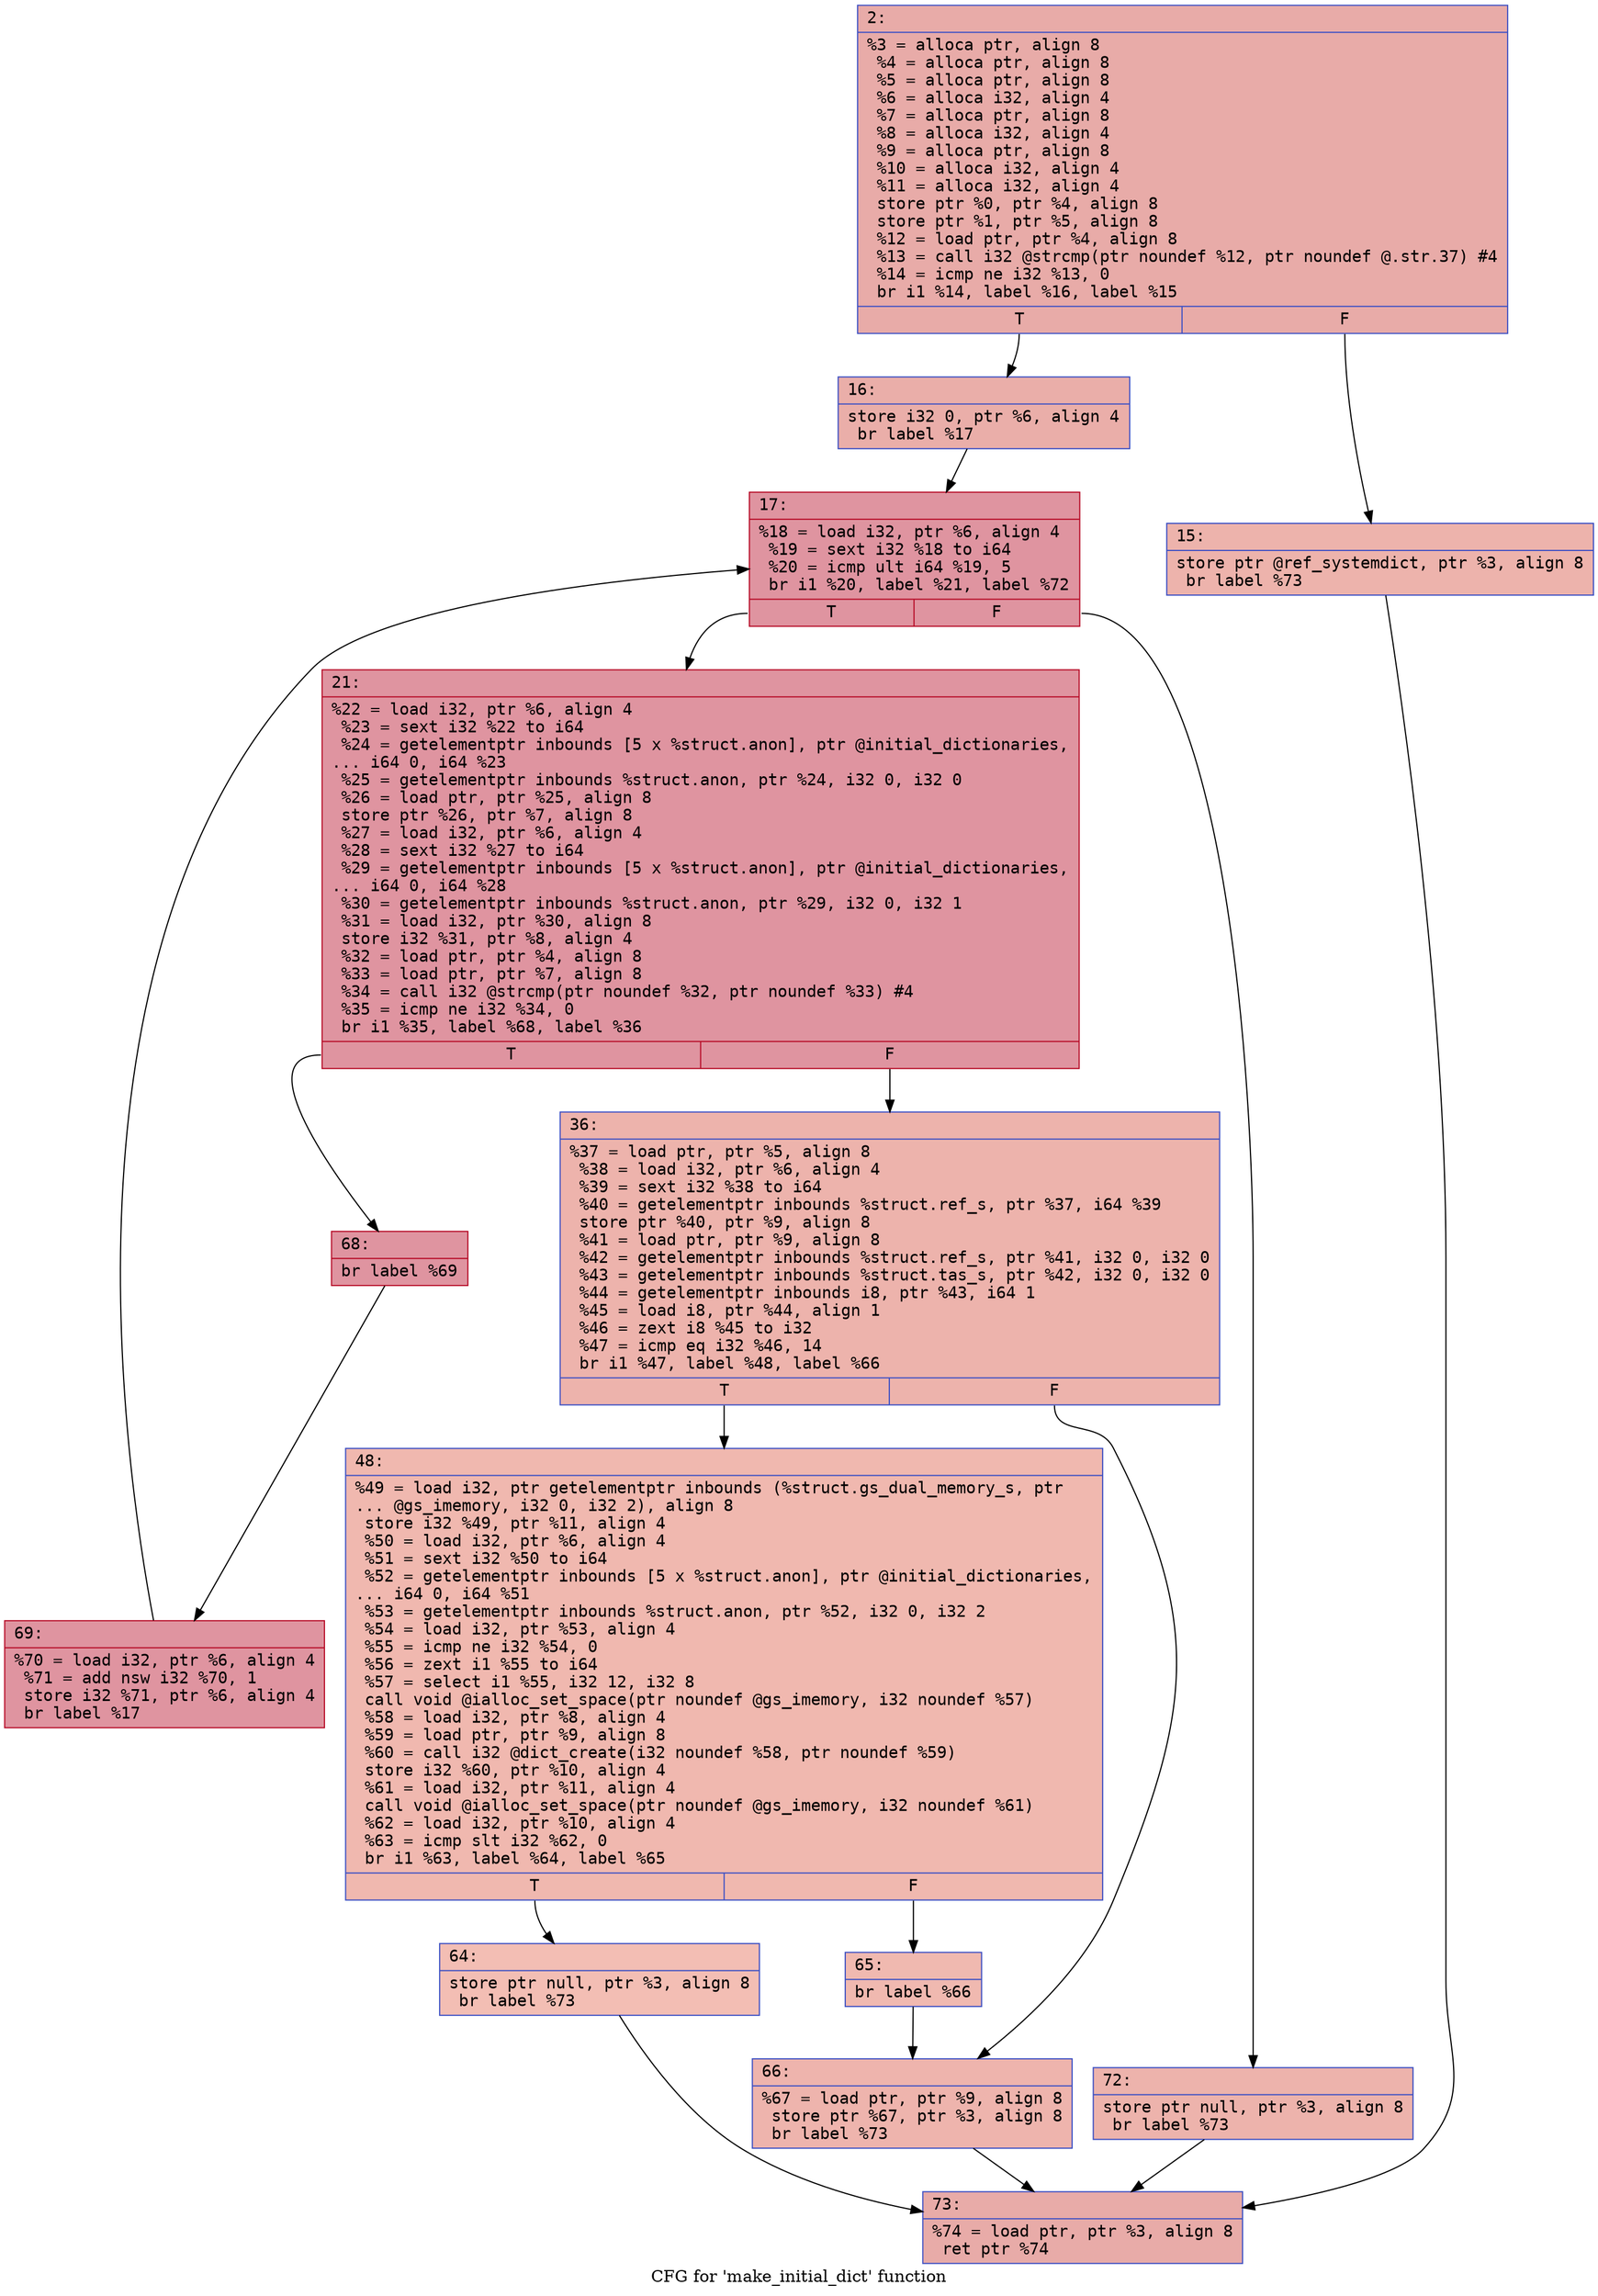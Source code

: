 digraph "CFG for 'make_initial_dict' function" {
	label="CFG for 'make_initial_dict' function";

	Node0x6000016432f0 [shape=record,color="#3d50c3ff", style=filled, fillcolor="#cc403a70" fontname="Courier",label="{2:\l|  %3 = alloca ptr, align 8\l  %4 = alloca ptr, align 8\l  %5 = alloca ptr, align 8\l  %6 = alloca i32, align 4\l  %7 = alloca ptr, align 8\l  %8 = alloca i32, align 4\l  %9 = alloca ptr, align 8\l  %10 = alloca i32, align 4\l  %11 = alloca i32, align 4\l  store ptr %0, ptr %4, align 8\l  store ptr %1, ptr %5, align 8\l  %12 = load ptr, ptr %4, align 8\l  %13 = call i32 @strcmp(ptr noundef %12, ptr noundef @.str.37) #4\l  %14 = icmp ne i32 %13, 0\l  br i1 %14, label %16, label %15\l|{<s0>T|<s1>F}}"];
	Node0x6000016432f0:s0 -> Node0x600001643390[tooltip="2 -> 16\nProbability 62.50%" ];
	Node0x6000016432f0:s1 -> Node0x600001643340[tooltip="2 -> 15\nProbability 37.50%" ];
	Node0x600001643340 [shape=record,color="#3d50c3ff", style=filled, fillcolor="#d6524470" fontname="Courier",label="{15:\l|  store ptr @ref_systemdict, ptr %3, align 8\l  br label %73\l}"];
	Node0x600001643340 -> Node0x600001643700[tooltip="15 -> 73\nProbability 100.00%" ];
	Node0x600001643390 [shape=record,color="#3d50c3ff", style=filled, fillcolor="#d0473d70" fontname="Courier",label="{16:\l|  store i32 0, ptr %6, align 4\l  br label %17\l}"];
	Node0x600001643390 -> Node0x6000016433e0[tooltip="16 -> 17\nProbability 100.00%" ];
	Node0x6000016433e0 [shape=record,color="#b70d28ff", style=filled, fillcolor="#b70d2870" fontname="Courier",label="{17:\l|  %18 = load i32, ptr %6, align 4\l  %19 = sext i32 %18 to i64\l  %20 = icmp ult i64 %19, 5\l  br i1 %20, label %21, label %72\l|{<s0>T|<s1>F}}"];
	Node0x6000016433e0:s0 -> Node0x600001643430[tooltip="17 -> 21\nProbability 96.88%" ];
	Node0x6000016433e0:s1 -> Node0x6000016436b0[tooltip="17 -> 72\nProbability 3.12%" ];
	Node0x600001643430 [shape=record,color="#b70d28ff", style=filled, fillcolor="#b70d2870" fontname="Courier",label="{21:\l|  %22 = load i32, ptr %6, align 4\l  %23 = sext i32 %22 to i64\l  %24 = getelementptr inbounds [5 x %struct.anon], ptr @initial_dictionaries,\l... i64 0, i64 %23\l  %25 = getelementptr inbounds %struct.anon, ptr %24, i32 0, i32 0\l  %26 = load ptr, ptr %25, align 8\l  store ptr %26, ptr %7, align 8\l  %27 = load i32, ptr %6, align 4\l  %28 = sext i32 %27 to i64\l  %29 = getelementptr inbounds [5 x %struct.anon], ptr @initial_dictionaries,\l... i64 0, i64 %28\l  %30 = getelementptr inbounds %struct.anon, ptr %29, i32 0, i32 1\l  %31 = load i32, ptr %30, align 8\l  store i32 %31, ptr %8, align 4\l  %32 = load ptr, ptr %4, align 8\l  %33 = load ptr, ptr %7, align 8\l  %34 = call i32 @strcmp(ptr noundef %32, ptr noundef %33) #4\l  %35 = icmp ne i32 %34, 0\l  br i1 %35, label %68, label %36\l|{<s0>T|<s1>F}}"];
	Node0x600001643430:s0 -> Node0x600001643610[tooltip="21 -> 68\nProbability 96.88%" ];
	Node0x600001643430:s1 -> Node0x600001643480[tooltip="21 -> 36\nProbability 3.12%" ];
	Node0x600001643480 [shape=record,color="#3d50c3ff", style=filled, fillcolor="#d6524470" fontname="Courier",label="{36:\l|  %37 = load ptr, ptr %5, align 8\l  %38 = load i32, ptr %6, align 4\l  %39 = sext i32 %38 to i64\l  %40 = getelementptr inbounds %struct.ref_s, ptr %37, i64 %39\l  store ptr %40, ptr %9, align 8\l  %41 = load ptr, ptr %9, align 8\l  %42 = getelementptr inbounds %struct.ref_s, ptr %41, i32 0, i32 0\l  %43 = getelementptr inbounds %struct.tas_s, ptr %42, i32 0, i32 0\l  %44 = getelementptr inbounds i8, ptr %43, i64 1\l  %45 = load i8, ptr %44, align 1\l  %46 = zext i8 %45 to i32\l  %47 = icmp eq i32 %46, 14\l  br i1 %47, label %48, label %66\l|{<s0>T|<s1>F}}"];
	Node0x600001643480:s0 -> Node0x6000016434d0[tooltip="36 -> 48\nProbability 50.00%" ];
	Node0x600001643480:s1 -> Node0x6000016435c0[tooltip="36 -> 66\nProbability 50.00%" ];
	Node0x6000016434d0 [shape=record,color="#3d50c3ff", style=filled, fillcolor="#dc5d4a70" fontname="Courier",label="{48:\l|  %49 = load i32, ptr getelementptr inbounds (%struct.gs_dual_memory_s, ptr\l... @gs_imemory, i32 0, i32 2), align 8\l  store i32 %49, ptr %11, align 4\l  %50 = load i32, ptr %6, align 4\l  %51 = sext i32 %50 to i64\l  %52 = getelementptr inbounds [5 x %struct.anon], ptr @initial_dictionaries,\l... i64 0, i64 %51\l  %53 = getelementptr inbounds %struct.anon, ptr %52, i32 0, i32 2\l  %54 = load i32, ptr %53, align 4\l  %55 = icmp ne i32 %54, 0\l  %56 = zext i1 %55 to i64\l  %57 = select i1 %55, i32 12, i32 8\l  call void @ialloc_set_space(ptr noundef @gs_imemory, i32 noundef %57)\l  %58 = load i32, ptr %8, align 4\l  %59 = load ptr, ptr %9, align 8\l  %60 = call i32 @dict_create(i32 noundef %58, ptr noundef %59)\l  store i32 %60, ptr %10, align 4\l  %61 = load i32, ptr %11, align 4\l  call void @ialloc_set_space(ptr noundef @gs_imemory, i32 noundef %61)\l  %62 = load i32, ptr %10, align 4\l  %63 = icmp slt i32 %62, 0\l  br i1 %63, label %64, label %65\l|{<s0>T|<s1>F}}"];
	Node0x6000016434d0:s0 -> Node0x600001643520[tooltip="48 -> 64\nProbability 37.50%" ];
	Node0x6000016434d0:s1 -> Node0x600001643570[tooltip="48 -> 65\nProbability 62.50%" ];
	Node0x600001643520 [shape=record,color="#3d50c3ff", style=filled, fillcolor="#e36c5570" fontname="Courier",label="{64:\l|  store ptr null, ptr %3, align 8\l  br label %73\l}"];
	Node0x600001643520 -> Node0x600001643700[tooltip="64 -> 73\nProbability 100.00%" ];
	Node0x600001643570 [shape=record,color="#3d50c3ff", style=filled, fillcolor="#de614d70" fontname="Courier",label="{65:\l|  br label %66\l}"];
	Node0x600001643570 -> Node0x6000016435c0[tooltip="65 -> 66\nProbability 100.00%" ];
	Node0x6000016435c0 [shape=record,color="#3d50c3ff", style=filled, fillcolor="#d8564670" fontname="Courier",label="{66:\l|  %67 = load ptr, ptr %9, align 8\l  store ptr %67, ptr %3, align 8\l  br label %73\l}"];
	Node0x6000016435c0 -> Node0x600001643700[tooltip="66 -> 73\nProbability 100.00%" ];
	Node0x600001643610 [shape=record,color="#b70d28ff", style=filled, fillcolor="#b70d2870" fontname="Courier",label="{68:\l|  br label %69\l}"];
	Node0x600001643610 -> Node0x600001643660[tooltip="68 -> 69\nProbability 100.00%" ];
	Node0x600001643660 [shape=record,color="#b70d28ff", style=filled, fillcolor="#b70d2870" fontname="Courier",label="{69:\l|  %70 = load i32, ptr %6, align 4\l  %71 = add nsw i32 %70, 1\l  store i32 %71, ptr %6, align 4\l  br label %17\l}"];
	Node0x600001643660 -> Node0x6000016433e0[tooltip="69 -> 17\nProbability 100.00%" ];
	Node0x6000016436b0 [shape=record,color="#3d50c3ff", style=filled, fillcolor="#d6524470" fontname="Courier",label="{72:\l|  store ptr null, ptr %3, align 8\l  br label %73\l}"];
	Node0x6000016436b0 -> Node0x600001643700[tooltip="72 -> 73\nProbability 100.00%" ];
	Node0x600001643700 [shape=record,color="#3d50c3ff", style=filled, fillcolor="#cc403a70" fontname="Courier",label="{73:\l|  %74 = load ptr, ptr %3, align 8\l  ret ptr %74\l}"];
}
